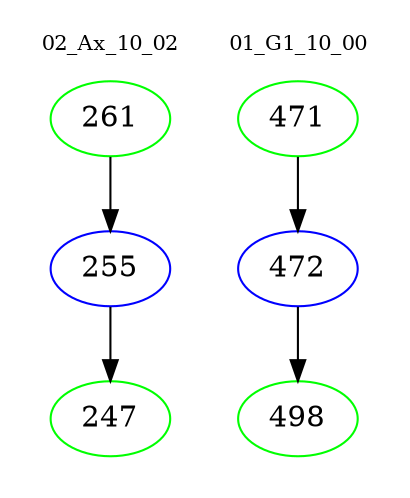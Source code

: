 digraph{
subgraph cluster_0 {
color = white
label = "02_Ax_10_02";
fontsize=10;
T0_261 [label="261", color="green"]
T0_261 -> T0_255 [color="black"]
T0_255 [label="255", color="blue"]
T0_255 -> T0_247 [color="black"]
T0_247 [label="247", color="green"]
}
subgraph cluster_1 {
color = white
label = "01_G1_10_00";
fontsize=10;
T1_471 [label="471", color="green"]
T1_471 -> T1_472 [color="black"]
T1_472 [label="472", color="blue"]
T1_472 -> T1_498 [color="black"]
T1_498 [label="498", color="green"]
}
}
